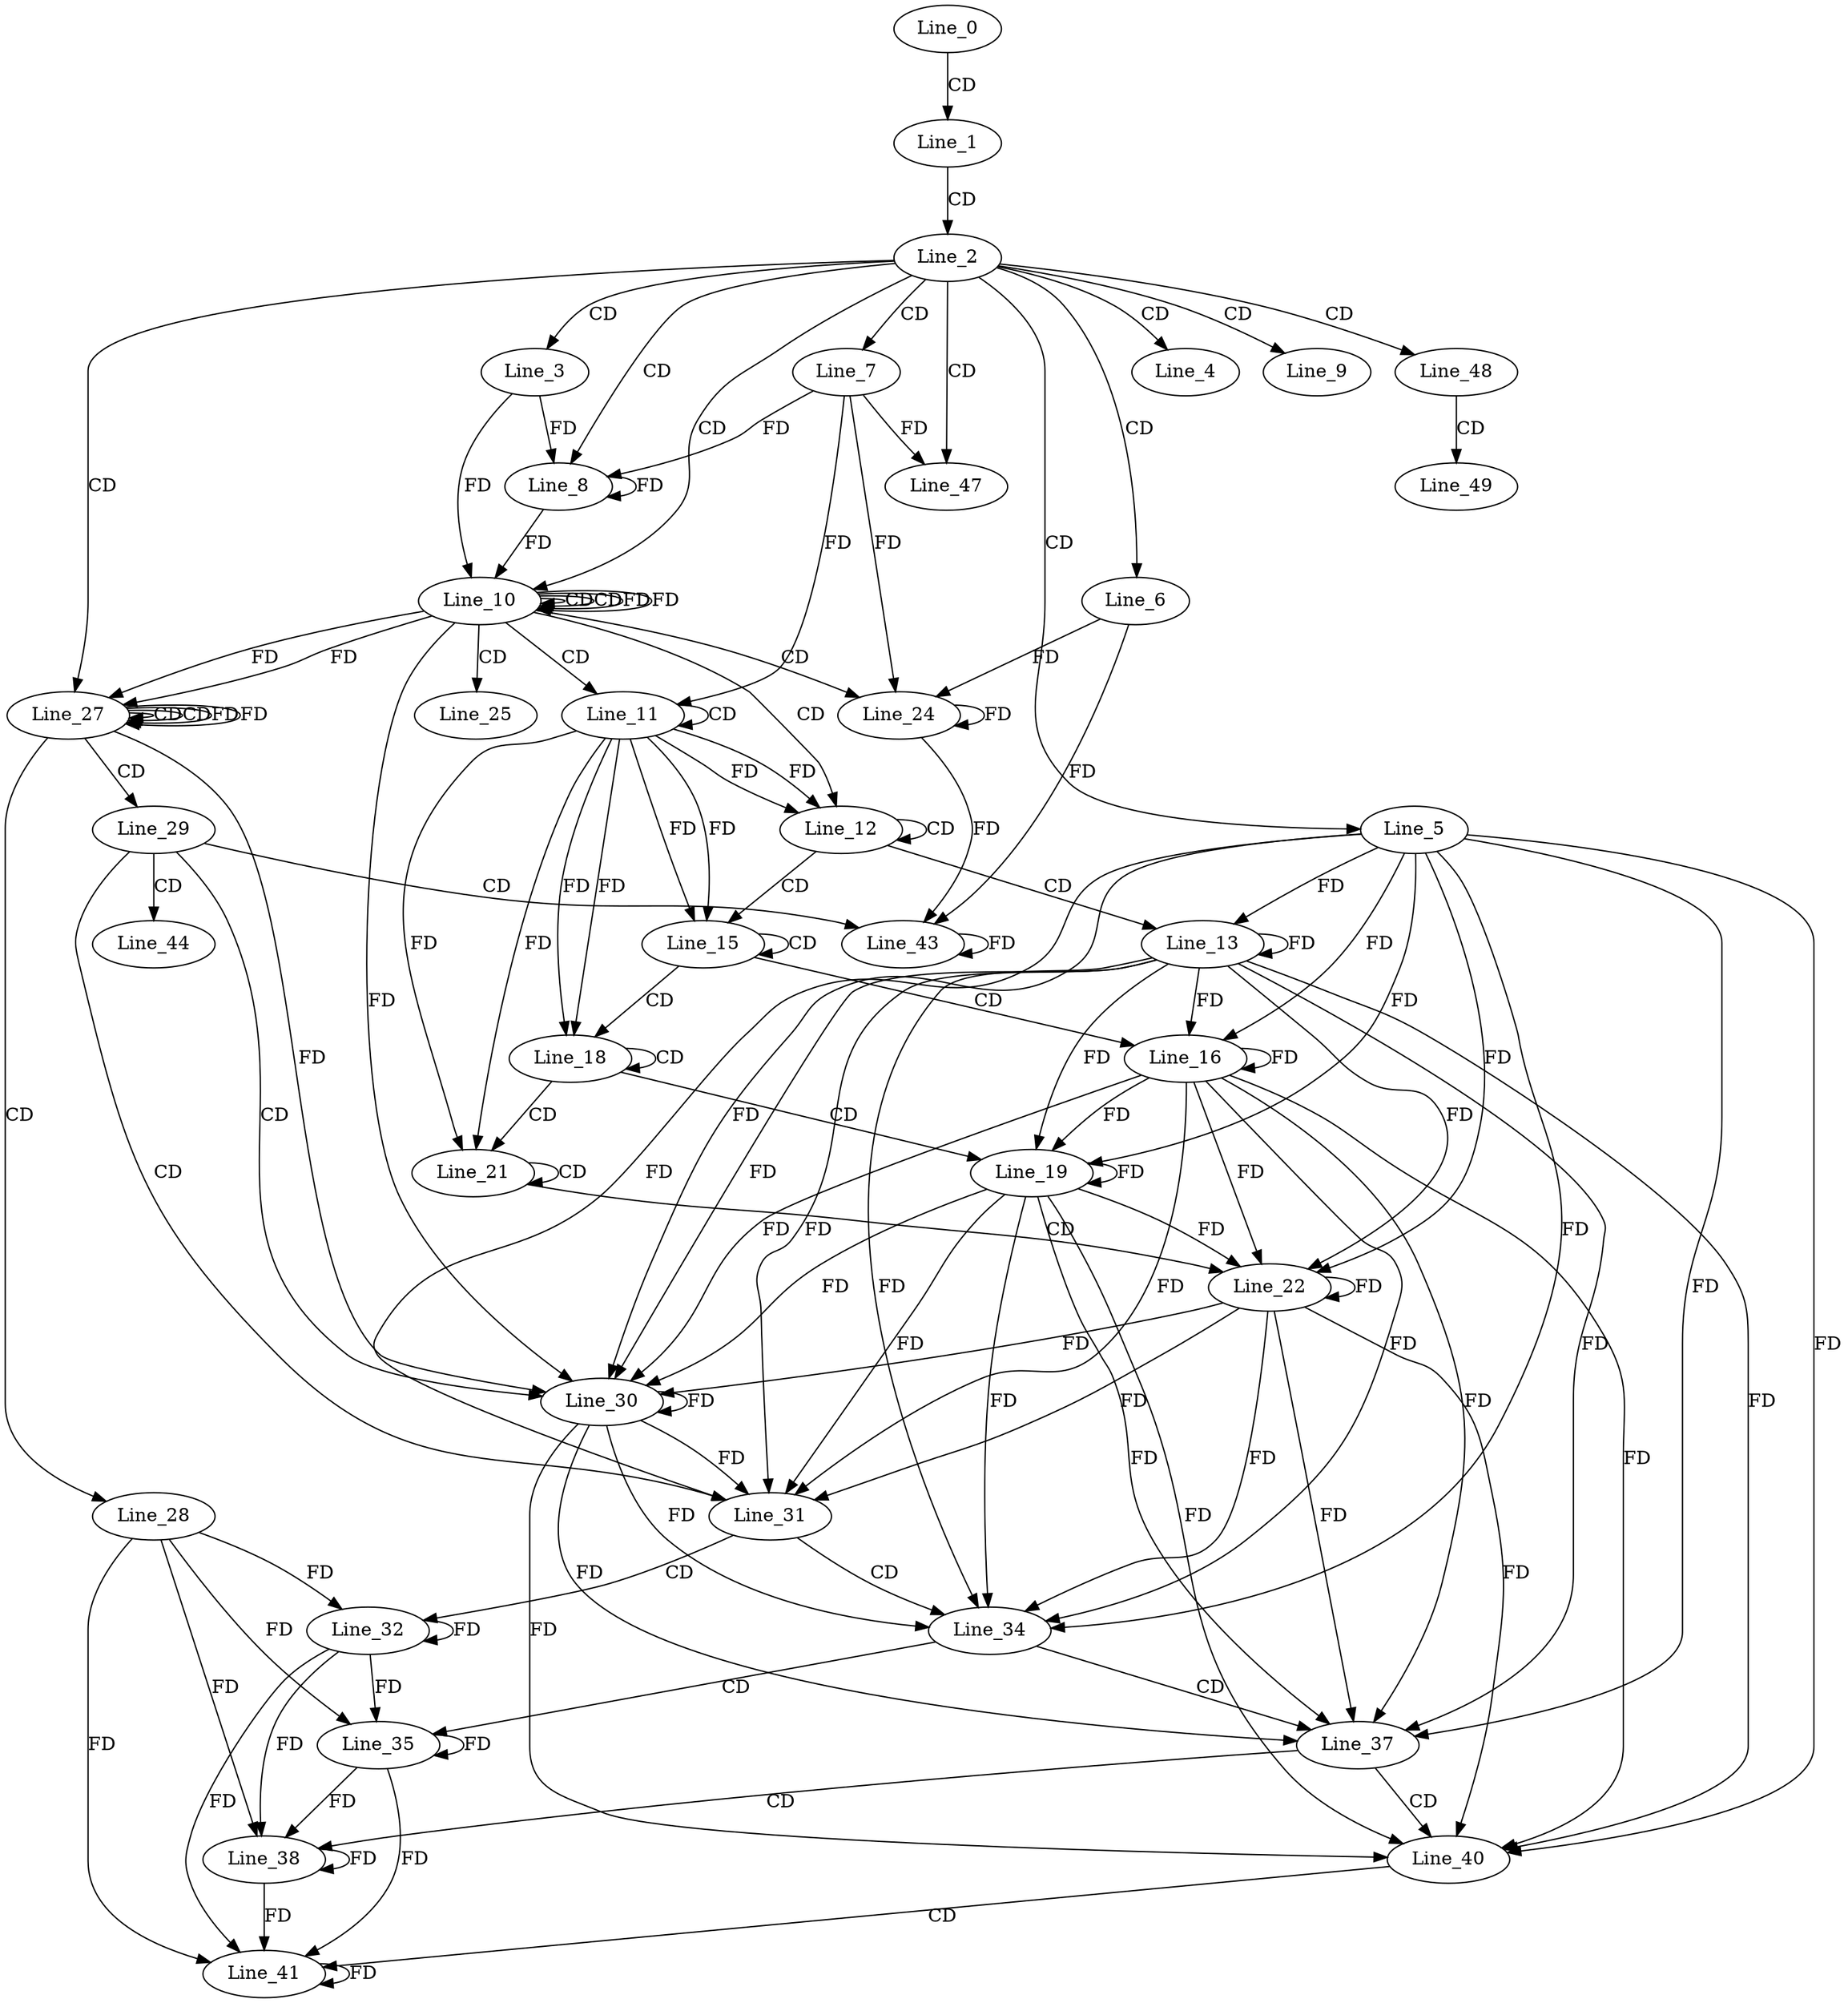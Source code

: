 digraph G {
  Line_0;
  Line_1;
  Line_2;
  Line_3;
  Line_4;
  Line_5;
  Line_6;
  Line_7;
  Line_8;
  Line_8;
  Line_9;
  Line_10;
  Line_10;
  Line_10;
  Line_11;
  Line_11;
  Line_12;
  Line_12;
  Line_13;
  Line_15;
  Line_15;
  Line_16;
  Line_18;
  Line_18;
  Line_19;
  Line_21;
  Line_21;
  Line_22;
  Line_24;
  Line_24;
  Line_25;
  Line_27;
  Line_27;
  Line_27;
  Line_28;
  Line_29;
  Line_30;
  Line_31;
  Line_32;
  Line_34;
  Line_35;
  Line_37;
  Line_38;
  Line_40;
  Line_41;
  Line_43;
  Line_44;
  Line_47;
  Line_48;
  Line_49;
  Line_0 -> Line_1 [ label="CD" ];
  Line_1 -> Line_2 [ label="CD" ];
  Line_2 -> Line_3 [ label="CD" ];
  Line_2 -> Line_4 [ label="CD" ];
  Line_2 -> Line_5 [ label="CD" ];
  Line_2 -> Line_6 [ label="CD" ];
  Line_2 -> Line_7 [ label="CD" ];
  Line_2 -> Line_8 [ label="CD" ];
  Line_3 -> Line_8 [ label="FD" ];
  Line_8 -> Line_8 [ label="FD" ];
  Line_7 -> Line_8 [ label="FD" ];
  Line_2 -> Line_9 [ label="CD" ];
  Line_2 -> Line_10 [ label="CD" ];
  Line_10 -> Line_10 [ label="CD" ];
  Line_3 -> Line_10 [ label="FD" ];
  Line_8 -> Line_10 [ label="FD" ];
  Line_10 -> Line_10 [ label="CD" ];
  Line_10 -> Line_10 [ label="FD" ];
  Line_10 -> Line_11 [ label="CD" ];
  Line_11 -> Line_11 [ label="CD" ];
  Line_7 -> Line_11 [ label="FD" ];
  Line_10 -> Line_12 [ label="CD" ];
  Line_11 -> Line_12 [ label="FD" ];
  Line_12 -> Line_12 [ label="CD" ];
  Line_11 -> Line_12 [ label="FD" ];
  Line_12 -> Line_13 [ label="CD" ];
  Line_13 -> Line_13 [ label="FD" ];
  Line_5 -> Line_13 [ label="FD" ];
  Line_12 -> Line_15 [ label="CD" ];
  Line_11 -> Line_15 [ label="FD" ];
  Line_15 -> Line_15 [ label="CD" ];
  Line_11 -> Line_15 [ label="FD" ];
  Line_15 -> Line_16 [ label="CD" ];
  Line_13 -> Line_16 [ label="FD" ];
  Line_16 -> Line_16 [ label="FD" ];
  Line_5 -> Line_16 [ label="FD" ];
  Line_15 -> Line_18 [ label="CD" ];
  Line_11 -> Line_18 [ label="FD" ];
  Line_18 -> Line_18 [ label="CD" ];
  Line_11 -> Line_18 [ label="FD" ];
  Line_18 -> Line_19 [ label="CD" ];
  Line_13 -> Line_19 [ label="FD" ];
  Line_16 -> Line_19 [ label="FD" ];
  Line_19 -> Line_19 [ label="FD" ];
  Line_5 -> Line_19 [ label="FD" ];
  Line_18 -> Line_21 [ label="CD" ];
  Line_11 -> Line_21 [ label="FD" ];
  Line_21 -> Line_21 [ label="CD" ];
  Line_11 -> Line_21 [ label="FD" ];
  Line_21 -> Line_22 [ label="CD" ];
  Line_13 -> Line_22 [ label="FD" ];
  Line_16 -> Line_22 [ label="FD" ];
  Line_19 -> Line_22 [ label="FD" ];
  Line_22 -> Line_22 [ label="FD" ];
  Line_5 -> Line_22 [ label="FD" ];
  Line_10 -> Line_24 [ label="CD" ];
  Line_24 -> Line_24 [ label="FD" ];
  Line_6 -> Line_24 [ label="FD" ];
  Line_7 -> Line_24 [ label="FD" ];
  Line_10 -> Line_25 [ label="CD" ];
  Line_2 -> Line_27 [ label="CD" ];
  Line_27 -> Line_27 [ label="CD" ];
  Line_10 -> Line_27 [ label="FD" ];
  Line_27 -> Line_27 [ label="CD" ];
  Line_27 -> Line_27 [ label="FD" ];
  Line_10 -> Line_27 [ label="FD" ];
  Line_27 -> Line_28 [ label="CD" ];
  Line_27 -> Line_29 [ label="CD" ];
  Line_29 -> Line_30 [ label="CD" ];
  Line_30 -> Line_30 [ label="FD" ];
  Line_13 -> Line_30 [ label="FD" ];
  Line_16 -> Line_30 [ label="FD" ];
  Line_19 -> Line_30 [ label="FD" ];
  Line_22 -> Line_30 [ label="FD" ];
  Line_5 -> Line_30 [ label="FD" ];
  Line_27 -> Line_30 [ label="FD" ];
  Line_10 -> Line_30 [ label="FD" ];
  Line_29 -> Line_31 [ label="CD" ];
  Line_30 -> Line_31 [ label="FD" ];
  Line_13 -> Line_31 [ label="FD" ];
  Line_16 -> Line_31 [ label="FD" ];
  Line_19 -> Line_31 [ label="FD" ];
  Line_22 -> Line_31 [ label="FD" ];
  Line_5 -> Line_31 [ label="FD" ];
  Line_31 -> Line_32 [ label="CD" ];
  Line_28 -> Line_32 [ label="FD" ];
  Line_32 -> Line_32 [ label="FD" ];
  Line_31 -> Line_34 [ label="CD" ];
  Line_30 -> Line_34 [ label="FD" ];
  Line_13 -> Line_34 [ label="FD" ];
  Line_16 -> Line_34 [ label="FD" ];
  Line_19 -> Line_34 [ label="FD" ];
  Line_22 -> Line_34 [ label="FD" ];
  Line_5 -> Line_34 [ label="FD" ];
  Line_34 -> Line_35 [ label="CD" ];
  Line_28 -> Line_35 [ label="FD" ];
  Line_32 -> Line_35 [ label="FD" ];
  Line_35 -> Line_35 [ label="FD" ];
  Line_34 -> Line_37 [ label="CD" ];
  Line_30 -> Line_37 [ label="FD" ];
  Line_13 -> Line_37 [ label="FD" ];
  Line_16 -> Line_37 [ label="FD" ];
  Line_19 -> Line_37 [ label="FD" ];
  Line_22 -> Line_37 [ label="FD" ];
  Line_5 -> Line_37 [ label="FD" ];
  Line_37 -> Line_38 [ label="CD" ];
  Line_28 -> Line_38 [ label="FD" ];
  Line_32 -> Line_38 [ label="FD" ];
  Line_35 -> Line_38 [ label="FD" ];
  Line_38 -> Line_38 [ label="FD" ];
  Line_37 -> Line_40 [ label="CD" ];
  Line_30 -> Line_40 [ label="FD" ];
  Line_13 -> Line_40 [ label="FD" ];
  Line_16 -> Line_40 [ label="FD" ];
  Line_19 -> Line_40 [ label="FD" ];
  Line_22 -> Line_40 [ label="FD" ];
  Line_5 -> Line_40 [ label="FD" ];
  Line_40 -> Line_41 [ label="CD" ];
  Line_28 -> Line_41 [ label="FD" ];
  Line_32 -> Line_41 [ label="FD" ];
  Line_35 -> Line_41 [ label="FD" ];
  Line_38 -> Line_41 [ label="FD" ];
  Line_41 -> Line_41 [ label="FD" ];
  Line_29 -> Line_43 [ label="CD" ];
  Line_43 -> Line_43 [ label="FD" ];
  Line_24 -> Line_43 [ label="FD" ];
  Line_6 -> Line_43 [ label="FD" ];
  Line_29 -> Line_44 [ label="CD" ];
  Line_2 -> Line_47 [ label="CD" ];
  Line_7 -> Line_47 [ label="FD" ];
  Line_2 -> Line_48 [ label="CD" ];
  Line_48 -> Line_49 [ label="CD" ];
  Line_10 -> Line_10 [ label="FD" ];
  Line_27 -> Line_27 [ label="FD" ];
}

